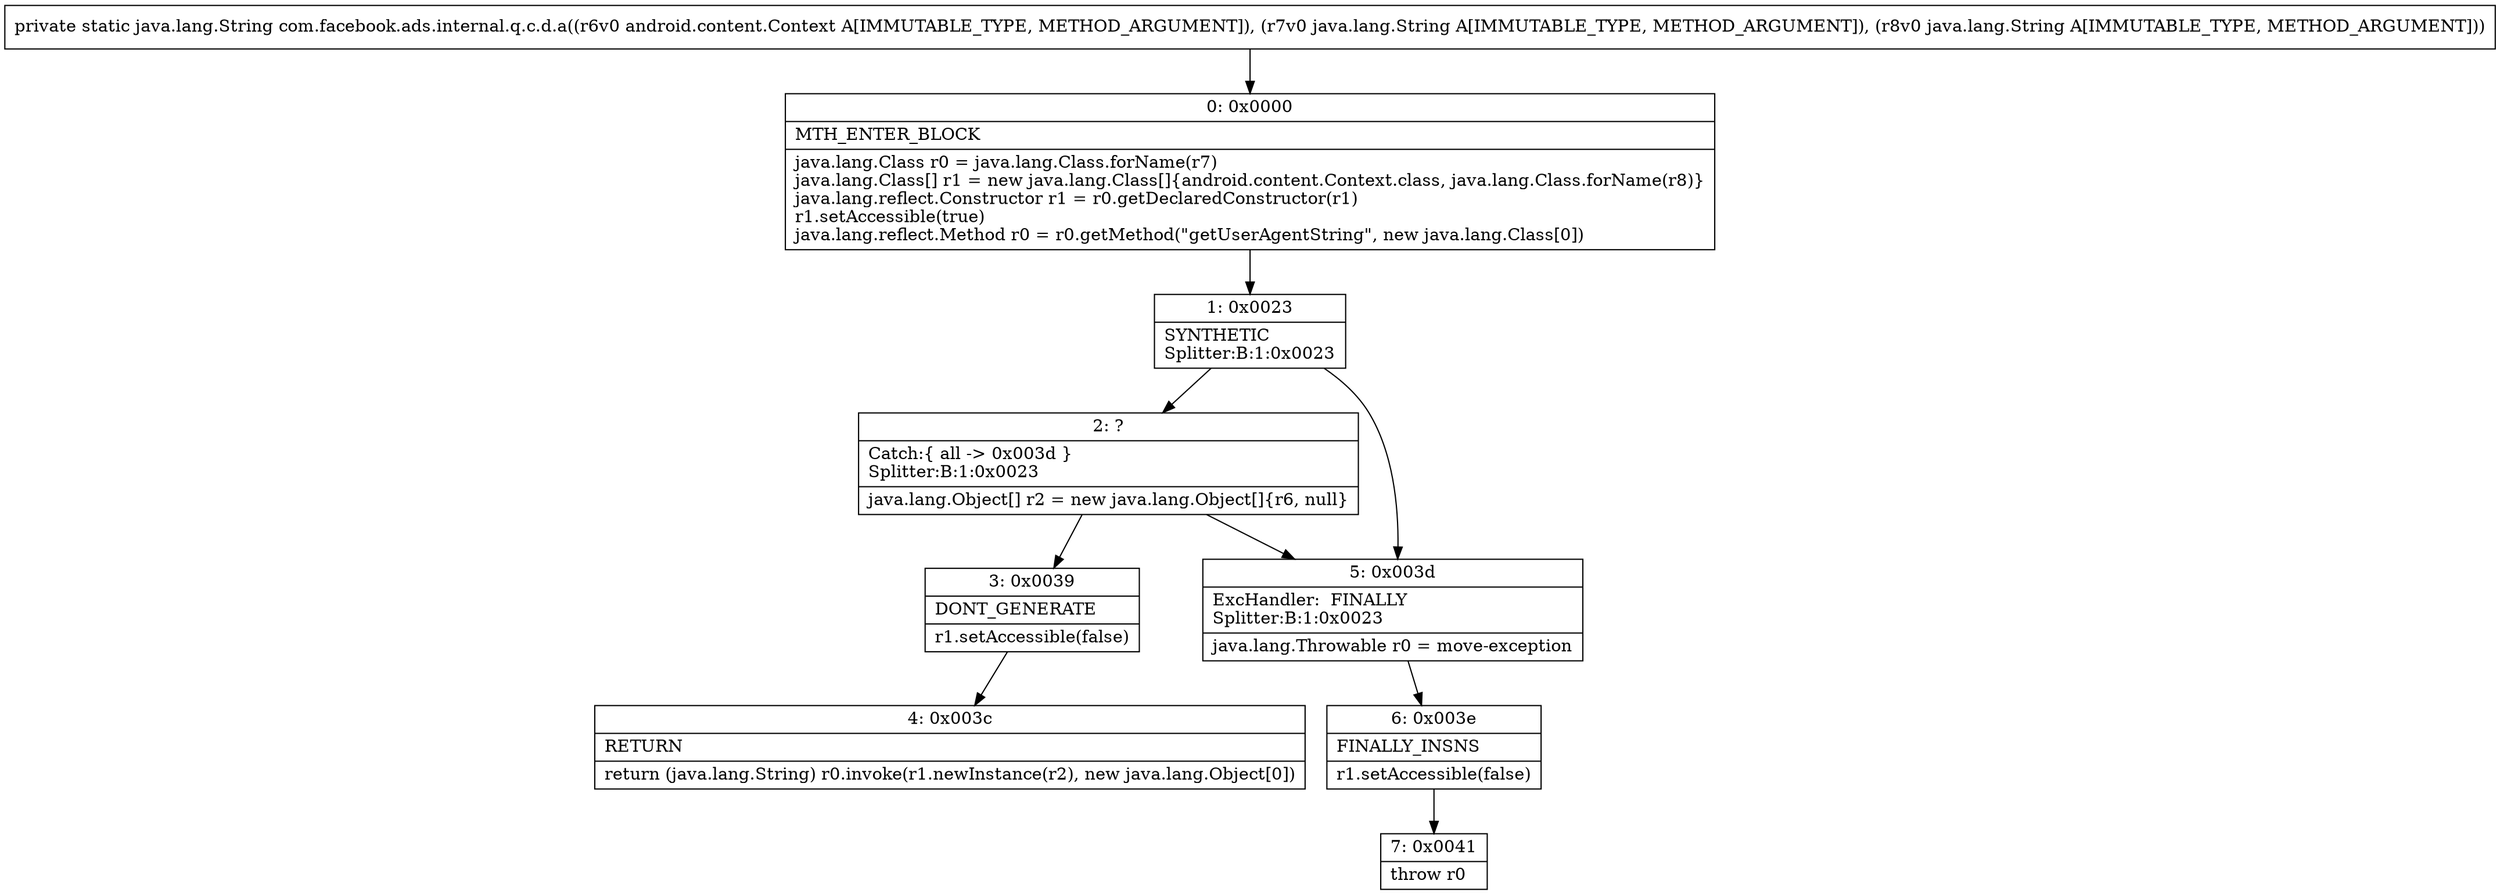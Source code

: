 digraph "CFG forcom.facebook.ads.internal.q.c.d.a(Landroid\/content\/Context;Ljava\/lang\/String;Ljava\/lang\/String;)Ljava\/lang\/String;" {
Node_0 [shape=record,label="{0\:\ 0x0000|MTH_ENTER_BLOCK\l|java.lang.Class r0 = java.lang.Class.forName(r7)\ljava.lang.Class[] r1 = new java.lang.Class[]\{android.content.Context.class, java.lang.Class.forName(r8)\}\ljava.lang.reflect.Constructor r1 = r0.getDeclaredConstructor(r1)\lr1.setAccessible(true)\ljava.lang.reflect.Method r0 = r0.getMethod(\"getUserAgentString\", new java.lang.Class[0])\l}"];
Node_1 [shape=record,label="{1\:\ 0x0023|SYNTHETIC\lSplitter:B:1:0x0023\l}"];
Node_2 [shape=record,label="{2\:\ ?|Catch:\{ all \-\> 0x003d \}\lSplitter:B:1:0x0023\l|java.lang.Object[] r2 = new java.lang.Object[]\{r6, null\}\l}"];
Node_3 [shape=record,label="{3\:\ 0x0039|DONT_GENERATE\l|r1.setAccessible(false)\l}"];
Node_4 [shape=record,label="{4\:\ 0x003c|RETURN\l|return (java.lang.String) r0.invoke(r1.newInstance(r2), new java.lang.Object[0])\l}"];
Node_5 [shape=record,label="{5\:\ 0x003d|ExcHandler:  FINALLY\lSplitter:B:1:0x0023\l|java.lang.Throwable r0 = move\-exception\l}"];
Node_6 [shape=record,label="{6\:\ 0x003e|FINALLY_INSNS\l|r1.setAccessible(false)\l}"];
Node_7 [shape=record,label="{7\:\ 0x0041|throw r0\l}"];
MethodNode[shape=record,label="{private static java.lang.String com.facebook.ads.internal.q.c.d.a((r6v0 android.content.Context A[IMMUTABLE_TYPE, METHOD_ARGUMENT]), (r7v0 java.lang.String A[IMMUTABLE_TYPE, METHOD_ARGUMENT]), (r8v0 java.lang.String A[IMMUTABLE_TYPE, METHOD_ARGUMENT])) }"];
MethodNode -> Node_0;
Node_0 -> Node_1;
Node_1 -> Node_2;
Node_1 -> Node_5;
Node_2 -> Node_3;
Node_2 -> Node_5;
Node_3 -> Node_4;
Node_5 -> Node_6;
Node_6 -> Node_7;
}

